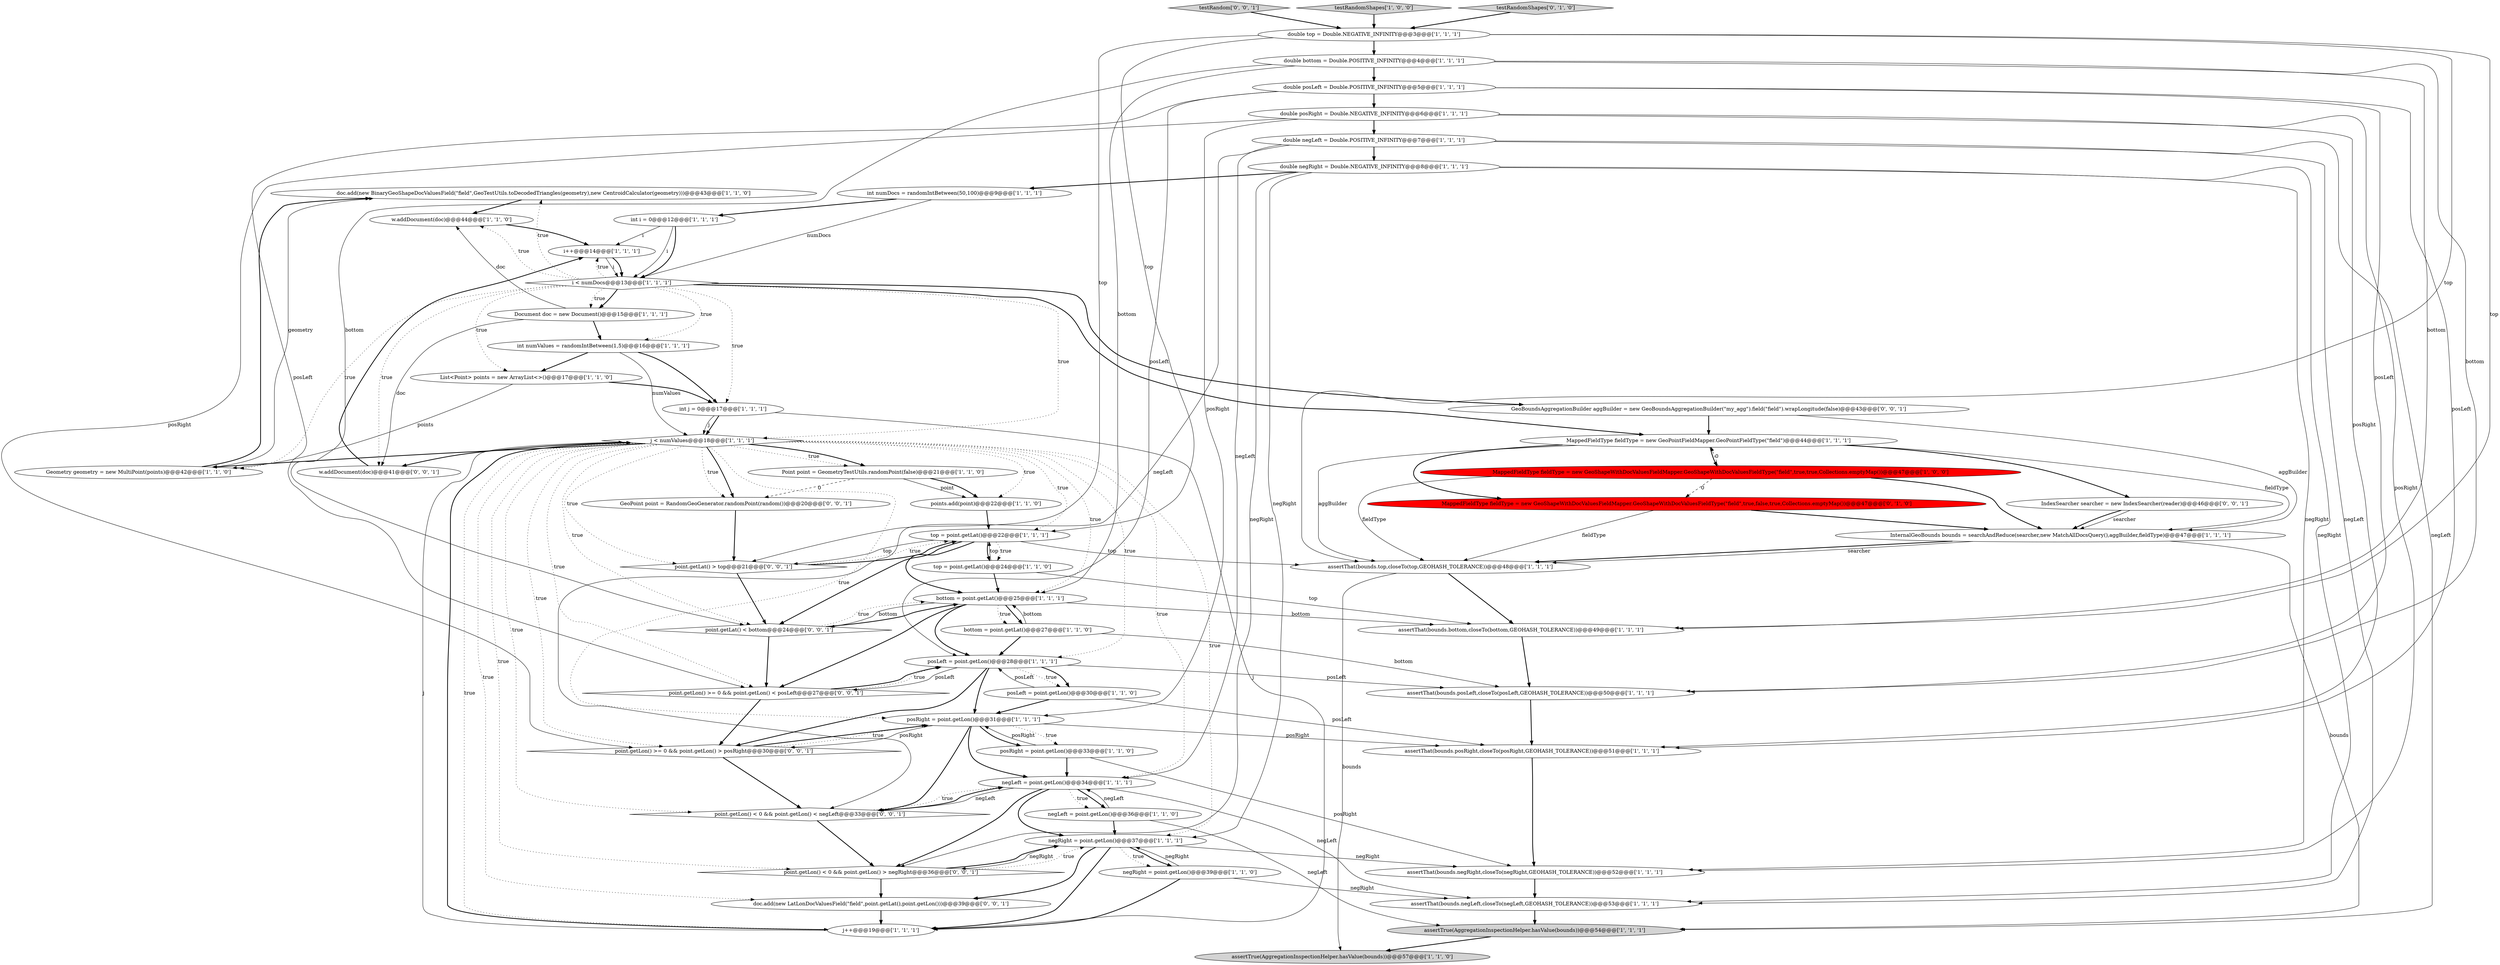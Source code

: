 digraph {
33 [style = filled, label = "doc.add(new BinaryGeoShapeDocValuesField(\"field\",GeoTestUtils.toDecodedTriangles(geometry),new CentroidCalculator(geometry)))@@@43@@@['1', '1', '0']", fillcolor = white, shape = ellipse image = "AAA0AAABBB1BBB"];
43 [style = filled, label = "assertThat(bounds.posLeft,closeTo(posLeft,GEOHASH_TOLERANCE))@@@50@@@['1', '1', '1']", fillcolor = white, shape = ellipse image = "AAA0AAABBB1BBB"];
34 [style = filled, label = "MappedFieldType fieldType = new GeoPointFieldMapper.GeoPointFieldType(\"field\")@@@44@@@['1', '1', '1']", fillcolor = white, shape = ellipse image = "AAA0AAABBB1BBB"];
37 [style = filled, label = "double top = Double.NEGATIVE_INFINITY@@@3@@@['1', '1', '1']", fillcolor = white, shape = ellipse image = "AAA0AAABBB1BBB"];
44 [style = filled, label = "j < numValues@@@18@@@['1', '1', '1']", fillcolor = white, shape = diamond image = "AAA0AAABBB1BBB"];
21 [style = filled, label = "assertTrue(AggregationInspectionHelper.hasValue(bounds))@@@54@@@['1', '1', '1']", fillcolor = lightgray, shape = ellipse image = "AAA0AAABBB1BBB"];
42 [style = filled, label = "negLeft = point.getLon()@@@34@@@['1', '1', '1']", fillcolor = white, shape = ellipse image = "AAA0AAABBB1BBB"];
18 [style = filled, label = "i < numDocs@@@13@@@['1', '1', '1']", fillcolor = white, shape = diamond image = "AAA0AAABBB1BBB"];
0 [style = filled, label = "int i = 0@@@12@@@['1', '1', '1']", fillcolor = white, shape = ellipse image = "AAA0AAABBB1BBB"];
8 [style = filled, label = "int numDocs = randomIntBetween(50,100)@@@9@@@['1', '1', '1']", fillcolor = white, shape = ellipse image = "AAA0AAABBB1BBB"];
2 [style = filled, label = "posLeft = point.getLon()@@@28@@@['1', '1', '1']", fillcolor = white, shape = ellipse image = "AAA0AAABBB1BBB"];
14 [style = filled, label = "assertThat(bounds.negLeft,closeTo(negLeft,GEOHASH_TOLERANCE))@@@53@@@['1', '1', '1']", fillcolor = white, shape = ellipse image = "AAA0AAABBB1BBB"];
27 [style = filled, label = "posLeft = point.getLon()@@@30@@@['1', '1', '0']", fillcolor = white, shape = ellipse image = "AAA0AAABBB1BBB"];
11 [style = filled, label = "negRight = point.getLon()@@@37@@@['1', '1', '1']", fillcolor = white, shape = ellipse image = "AAA0AAABBB1BBB"];
49 [style = filled, label = "point.getLon() < 0 && point.getLon() < negLeft@@@33@@@['0', '0', '1']", fillcolor = white, shape = diamond image = "AAA0AAABBB3BBB"];
25 [style = filled, label = "double bottom = Double.POSITIVE_INFINITY@@@4@@@['1', '1', '1']", fillcolor = white, shape = ellipse image = "AAA0AAABBB1BBB"];
39 [style = filled, label = "top = point.getLat()@@@22@@@['1', '1', '1']", fillcolor = white, shape = ellipse image = "AAA0AAABBB1BBB"];
35 [style = filled, label = "InternalGeoBounds bounds = searchAndReduce(searcher,new MatchAllDocsQuery(),aggBuilder,fieldType)@@@47@@@['1', '1', '1']", fillcolor = white, shape = ellipse image = "AAA0AAABBB1BBB"];
3 [style = filled, label = "double negLeft = Double.POSITIVE_INFINITY@@@7@@@['1', '1', '1']", fillcolor = white, shape = ellipse image = "AAA0AAABBB1BBB"];
57 [style = filled, label = "point.getLon() < 0 && point.getLon() > negRight@@@36@@@['0', '0', '1']", fillcolor = white, shape = diamond image = "AAA0AAABBB3BBB"];
26 [style = filled, label = "assertThat(bounds.posRight,closeTo(posRight,GEOHASH_TOLERANCE))@@@51@@@['1', '1', '1']", fillcolor = white, shape = ellipse image = "AAA0AAABBB1BBB"];
32 [style = filled, label = "assertThat(bounds.negRight,closeTo(negRight,GEOHASH_TOLERANCE))@@@52@@@['1', '1', '1']", fillcolor = white, shape = ellipse image = "AAA0AAABBB1BBB"];
54 [style = filled, label = "doc.add(new LatLonDocValuesField(\"field\",point.getLat(),point.getLon()))@@@39@@@['0', '0', '1']", fillcolor = white, shape = ellipse image = "AAA0AAABBB3BBB"];
4 [style = filled, label = "Document doc = new Document()@@@15@@@['1', '1', '1']", fillcolor = white, shape = ellipse image = "AAA0AAABBB1BBB"];
24 [style = filled, label = "assertThat(bounds.top,closeTo(top,GEOHASH_TOLERANCE))@@@48@@@['1', '1', '1']", fillcolor = white, shape = ellipse image = "AAA0AAABBB1BBB"];
30 [style = filled, label = "int j = 0@@@17@@@['1', '1', '1']", fillcolor = white, shape = ellipse image = "AAA0AAABBB1BBB"];
5 [style = filled, label = "i++@@@14@@@['1', '1', '1']", fillcolor = white, shape = ellipse image = "AAA0AAABBB1BBB"];
48 [style = filled, label = "testRandom['0', '0', '1']", fillcolor = lightgray, shape = diamond image = "AAA0AAABBB3BBB"];
36 [style = filled, label = "top = point.getLat()@@@24@@@['1', '1', '0']", fillcolor = white, shape = ellipse image = "AAA0AAABBB1BBB"];
41 [style = filled, label = "MappedFieldType fieldType = new GeoShapeWithDocValuesFieldMapper.GeoShapeWithDocValuesFieldType(\"field\",true,true,Collections.emptyMap())@@@47@@@['1', '0', '0']", fillcolor = red, shape = ellipse image = "AAA1AAABBB1BBB"];
22 [style = filled, label = "testRandomShapes['1', '0', '0']", fillcolor = lightgray, shape = diamond image = "AAA0AAABBB1BBB"];
19 [style = filled, label = "bottom = point.getLat()@@@25@@@['1', '1', '1']", fillcolor = white, shape = ellipse image = "AAA0AAABBB1BBB"];
12 [style = filled, label = "double negRight = Double.NEGATIVE_INFINITY@@@8@@@['1', '1', '1']", fillcolor = white, shape = ellipse image = "AAA0AAABBB1BBB"];
13 [style = filled, label = "Point point = GeometryTestUtils.randomPoint(false)@@@21@@@['1', '1', '0']", fillcolor = white, shape = ellipse image = "AAA0AAABBB1BBB"];
16 [style = filled, label = "int numValues = randomIntBetween(1,5)@@@16@@@['1', '1', '1']", fillcolor = white, shape = ellipse image = "AAA0AAABBB1BBB"];
56 [style = filled, label = "w.addDocument(doc)@@@41@@@['0', '0', '1']", fillcolor = white, shape = ellipse image = "AAA0AAABBB3BBB"];
47 [style = filled, label = "GeoPoint point = RandomGeoGenerator.randomPoint(random())@@@20@@@['0', '0', '1']", fillcolor = white, shape = ellipse image = "AAA0AAABBB3BBB"];
45 [style = filled, label = "testRandomShapes['0', '1', '0']", fillcolor = lightgray, shape = diamond image = "AAA0AAABBB2BBB"];
51 [style = filled, label = "IndexSearcher searcher = new IndexSearcher(reader)@@@46@@@['0', '0', '1']", fillcolor = white, shape = ellipse image = "AAA0AAABBB3BBB"];
53 [style = filled, label = "point.getLat() > top@@@21@@@['0', '0', '1']", fillcolor = white, shape = diamond image = "AAA0AAABBB3BBB"];
7 [style = filled, label = "Geometry geometry = new MultiPoint(points)@@@42@@@['1', '1', '0']", fillcolor = white, shape = ellipse image = "AAA0AAABBB1BBB"];
28 [style = filled, label = "j++@@@19@@@['1', '1', '1']", fillcolor = white, shape = ellipse image = "AAA0AAABBB1BBB"];
38 [style = filled, label = "List<Point> points = new ArrayList<>()@@@17@@@['1', '1', '0']", fillcolor = white, shape = ellipse image = "AAA0AAABBB1BBB"];
29 [style = filled, label = "posRight = point.getLon()@@@33@@@['1', '1', '0']", fillcolor = white, shape = ellipse image = "AAA0AAABBB1BBB"];
10 [style = filled, label = "assertThat(bounds.bottom,closeTo(bottom,GEOHASH_TOLERANCE))@@@49@@@['1', '1', '1']", fillcolor = white, shape = ellipse image = "AAA0AAABBB1BBB"];
9 [style = filled, label = "assertTrue(AggregationInspectionHelper.hasValue(bounds))@@@57@@@['1', '1', '0']", fillcolor = lightgray, shape = ellipse image = "AAA0AAABBB1BBB"];
15 [style = filled, label = "double posRight = Double.NEGATIVE_INFINITY@@@6@@@['1', '1', '1']", fillcolor = white, shape = ellipse image = "AAA0AAABBB1BBB"];
23 [style = filled, label = "negRight = point.getLon()@@@39@@@['1', '1', '0']", fillcolor = white, shape = ellipse image = "AAA0AAABBB1BBB"];
31 [style = filled, label = "bottom = point.getLat()@@@27@@@['1', '1', '0']", fillcolor = white, shape = ellipse image = "AAA0AAABBB1BBB"];
6 [style = filled, label = "negLeft = point.getLon()@@@36@@@['1', '1', '0']", fillcolor = white, shape = ellipse image = "AAA0AAABBB1BBB"];
50 [style = filled, label = "GeoBoundsAggregationBuilder aggBuilder = new GeoBoundsAggregationBuilder(\"my_agg\").field(\"field\").wrapLongitude(false)@@@43@@@['0', '0', '1']", fillcolor = white, shape = ellipse image = "AAA0AAABBB3BBB"];
58 [style = filled, label = "point.getLon() >= 0 && point.getLon() > posRight@@@30@@@['0', '0', '1']", fillcolor = white, shape = diamond image = "AAA0AAABBB3BBB"];
52 [style = filled, label = "point.getLat() < bottom@@@24@@@['0', '0', '1']", fillcolor = white, shape = diamond image = "AAA0AAABBB3BBB"];
17 [style = filled, label = "posRight = point.getLon()@@@31@@@['1', '1', '1']", fillcolor = white, shape = ellipse image = "AAA0AAABBB1BBB"];
55 [style = filled, label = "point.getLon() >= 0 && point.getLon() < posLeft@@@27@@@['0', '0', '1']", fillcolor = white, shape = diamond image = "AAA0AAABBB3BBB"];
46 [style = filled, label = "MappedFieldType fieldType = new GeoShapeWithDocValuesFieldMapper.GeoShapeWithDocValuesFieldType(\"field\",true,false,true,Collections.emptyMap())@@@47@@@['0', '1', '0']", fillcolor = red, shape = ellipse image = "AAA1AAABBB2BBB"];
1 [style = filled, label = "double posLeft = Double.POSITIVE_INFINITY@@@5@@@['1', '1', '1']", fillcolor = white, shape = ellipse image = "AAA0AAABBB1BBB"];
40 [style = filled, label = "points.add(point)@@@22@@@['1', '1', '0']", fillcolor = white, shape = ellipse image = "AAA0AAABBB1BBB"];
20 [style = filled, label = "w.addDocument(doc)@@@44@@@['1', '1', '0']", fillcolor = white, shape = ellipse image = "AAA0AAABBB1BBB"];
39->19 [style = bold, label=""];
39->36 [style = dotted, label="true"];
27->26 [style = solid, label="posLeft"];
25->1 [style = bold, label=""];
34->46 [style = bold, label=""];
17->58 [style = solid, label="posRight"];
19->55 [style = bold, label=""];
0->18 [style = solid, label="i"];
3->21 [style = solid, label="negLeft"];
15->26 [style = solid, label="posRight"];
2->55 [style = solid, label="posLeft"];
22->37 [style = bold, label=""];
16->44 [style = solid, label="numValues"];
37->10 [style = solid, label="top"];
53->39 [style = dotted, label="true"];
12->57 [style = solid, label="negRight"];
55->2 [style = bold, label=""];
44->7 [style = bold, label=""];
23->11 [style = solid, label="negRight"];
44->49 [style = dotted, label="true"];
43->26 [style = bold, label=""];
52->55 [style = bold, label=""];
18->38 [style = dotted, label="true"];
18->20 [style = dotted, label="true"];
53->39 [style = bold, label=""];
23->14 [style = solid, label="negRight"];
58->17 [style = bold, label=""];
8->0 [style = bold, label=""];
23->28 [style = bold, label=""];
29->17 [style = solid, label="posRight"];
38->30 [style = bold, label=""];
28->44 [style = solid, label="j"];
11->32 [style = solid, label="negRight"];
37->39 [style = solid, label="top"];
6->11 [style = bold, label=""];
44->40 [style = dotted, label="true"];
38->7 [style = solid, label="points"];
27->17 [style = bold, label=""];
44->47 [style = dotted, label="true"];
3->14 [style = solid, label="negLeft"];
18->56 [style = dotted, label="true"];
12->32 [style = solid, label="negRight"];
13->40 [style = solid, label="point"];
44->47 [style = bold, label=""];
12->11 [style = solid, label="negRight"];
1->55 [style = solid, label="posLeft"];
4->16 [style = bold, label=""];
37->53 [style = solid, label="top"];
24->10 [style = bold, label=""];
57->54 [style = bold, label=""];
11->28 [style = bold, label=""];
47->53 [style = bold, label=""];
48->37 [style = bold, label=""];
6->21 [style = solid, label="negLeft"];
3->42 [style = solid, label="negLeft"];
27->2 [style = solid, label="posLeft"];
26->32 [style = bold, label=""];
15->17 [style = solid, label="posRight"];
36->39 [style = solid, label="top"];
18->16 [style = dotted, label="true"];
24->9 [style = solid, label="bounds"];
53->52 [style = bold, label=""];
6->42 [style = solid, label="negLeft"];
44->52 [style = dotted, label="true"];
15->58 [style = solid, label="posRight"];
31->2 [style = bold, label=""];
25->52 [style = solid, label="bottom"];
13->40 [style = bold, label=""];
19->2 [style = bold, label=""];
41->46 [style = dashed, label="0"];
17->42 [style = bold, label=""];
52->19 [style = bold, label=""];
51->35 [style = bold, label=""];
44->28 [style = dotted, label="true"];
44->11 [style = dotted, label="true"];
4->20 [style = solid, label="doc"];
18->50 [style = bold, label=""];
44->13 [style = dotted, label="true"];
1->43 [style = solid, label="posLeft"];
7->33 [style = bold, label=""];
21->9 [style = bold, label=""];
39->52 [style = bold, label=""];
18->4 [style = bold, label=""];
3->49 [style = solid, label="negLeft"];
44->42 [style = dotted, label="true"];
17->26 [style = solid, label="posRight"];
2->27 [style = dotted, label="true"];
36->10 [style = solid, label="top"];
44->2 [style = dotted, label="true"];
50->35 [style = solid, label="aggBuilder"];
2->27 [style = bold, label=""];
18->5 [style = dotted, label="true"];
25->19 [style = solid, label="bottom"];
14->21 [style = bold, label=""];
30->44 [style = bold, label=""];
41->24 [style = solid, label="fieldType"];
50->34 [style = bold, label=""];
2->17 [style = bold, label=""];
44->56 [style = bold, label=""];
7->33 [style = solid, label="geometry"];
39->24 [style = solid, label="top"];
18->7 [style = dotted, label="true"];
10->43 [style = bold, label=""];
46->24 [style = solid, label="fieldType"];
18->44 [style = dotted, label="true"];
18->34 [style = bold, label=""];
35->21 [style = solid, label="bounds"];
18->33 [style = dotted, label="true"];
44->53 [style = dotted, label="true"];
37->25 [style = bold, label=""];
8->18 [style = solid, label="numDocs"];
31->43 [style = solid, label="bottom"];
56->5 [style = bold, label=""];
51->35 [style = solid, label="searcher"];
44->39 [style = dotted, label="true"];
32->14 [style = bold, label=""];
39->53 [style = solid, label="top"];
44->57 [style = dotted, label="true"];
57->11 [style = dotted, label="true"];
5->18 [style = bold, label=""];
19->52 [style = solid, label="bottom"];
3->12 [style = bold, label=""];
15->3 [style = bold, label=""];
58->49 [style = bold, label=""];
12->14 [style = solid, label="negRight"];
52->19 [style = dotted, label="true"];
44->17 [style = dotted, label="true"];
49->42 [style = dotted, label="true"];
35->24 [style = bold, label=""];
57->11 [style = bold, label=""];
34->51 [style = bold, label=""];
41->34 [style = dashed, label="0"];
4->56 [style = solid, label="doc"];
1->26 [style = solid, label="posLeft"];
58->17 [style = dotted, label="true"];
31->19 [style = solid, label="bottom"];
29->32 [style = solid, label="posRight"];
40->39 [style = bold, label=""];
17->49 [style = bold, label=""];
42->11 [style = bold, label=""];
42->57 [style = bold, label=""];
12->8 [style = bold, label=""];
15->32 [style = solid, label="posRight"];
29->42 [style = bold, label=""];
37->24 [style = solid, label="top"];
16->30 [style = bold, label=""];
46->35 [style = bold, label=""];
5->18 [style = solid, label="i"];
2->43 [style = solid, label="posLeft"];
0->18 [style = bold, label=""];
25->10 [style = solid, label="bottom"];
17->29 [style = dotted, label="true"];
54->28 [style = bold, label=""];
1->2 [style = solid, label="posLeft"];
19->31 [style = dotted, label="true"];
30->44 [style = solid, label="j"];
11->54 [style = bold, label=""];
36->19 [style = bold, label=""];
41->35 [style = bold, label=""];
35->24 [style = solid, label="searcher"];
49->42 [style = bold, label=""];
44->54 [style = dotted, label="true"];
33->20 [style = bold, label=""];
19->31 [style = bold, label=""];
1->15 [style = bold, label=""];
19->10 [style = solid, label="bottom"];
42->6 [style = dotted, label="true"];
11->23 [style = dotted, label="true"];
55->2 [style = dotted, label="true"];
34->41 [style = bold, label=""];
2->58 [style = bold, label=""];
42->14 [style = solid, label="negLeft"];
0->5 [style = solid, label="i"];
20->5 [style = bold, label=""];
30->28 [style = solid, label="j"];
34->24 [style = solid, label="aggBuilder"];
42->6 [style = bold, label=""];
42->49 [style = solid, label="negLeft"];
34->35 [style = solid, label="fieldType"];
44->58 [style = dotted, label="true"];
28->44 [style = bold, label=""];
44->55 [style = dotted, label="true"];
44->13 [style = bold, label=""];
13->47 [style = dashed, label="0"];
45->37 [style = bold, label=""];
18->4 [style = dotted, label="true"];
44->19 [style = dotted, label="true"];
49->57 [style = bold, label=""];
17->29 [style = bold, label=""];
39->36 [style = bold, label=""];
11->23 [style = bold, label=""];
11->57 [style = solid, label="negRight"];
25->43 [style = solid, label="bottom"];
55->58 [style = bold, label=""];
16->38 [style = bold, label=""];
18->30 [style = dotted, label="true"];
}
